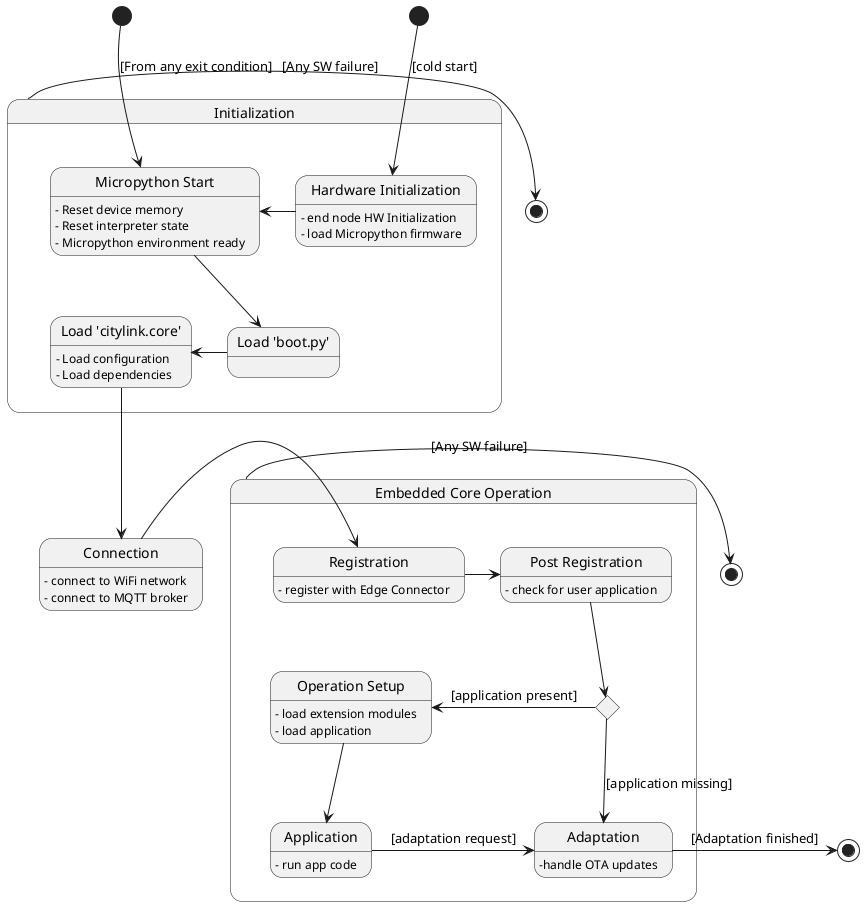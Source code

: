 @startuml

state anyFail <<start>>
state initFail <<end>>
state opFail <<end>>

state "Initialization" as init {
    state "Hardware Initialization" as hwInit
    hwInit: - end node HW Initialization
    hwInit: - load Micropython firmware

    state "Micropython Start" as mpyStart
    mpyStart: - Reset device memory
    mpyStart: - Reset interpreter state
    mpyStart: - Micropython environment ready
    
    state "Load 'boot.py'" as boot
    
    state "Load 'citylink.core'" as initCore
    initCore: - Load configuration
    initCore: - Load dependencies
    
    hwInit -> mpyStart
    mpyStart -d-> boot
    boot -l-> initCore
}

anyFail -d-> mpyStart : [From any exit condition]

[*] -d-> hwInit : [cold start]
init -r-> initFail : [Any SW failure]
initCore -d-> con

state "Embedded Core Operation" as coreOp {

    state "Connection" as con
    con: - connect to WiFi network
    con: - connect to MQTT broker

    state "Registration" as reg 
    reg: - register with Edge Connector

    state "Post Registration" as postReg
    postReg: - check for user application

    state "Operation Setup" as setup
    setup: - load extension modules
    setup: - load application
    
    state "Application" as app
    app: - run app code
    
    state "Adaptation" as adapt
    adapt: -handle OTA updates

    state appOk <<choice>>

    con -> reg
    reg -> postReg

    postReg -d-> appOk

    appOk -l-> setup: [application present]
    appOk -d-> adapt : [application missing]

    setup -d-> app
    app -r--> adapt : [adaptation request]
}

coreOp -r-> opFail : [Any SW failure]
state reset <<end>>
adapt -r-> reset : [Adaptation finished]

@enduml
